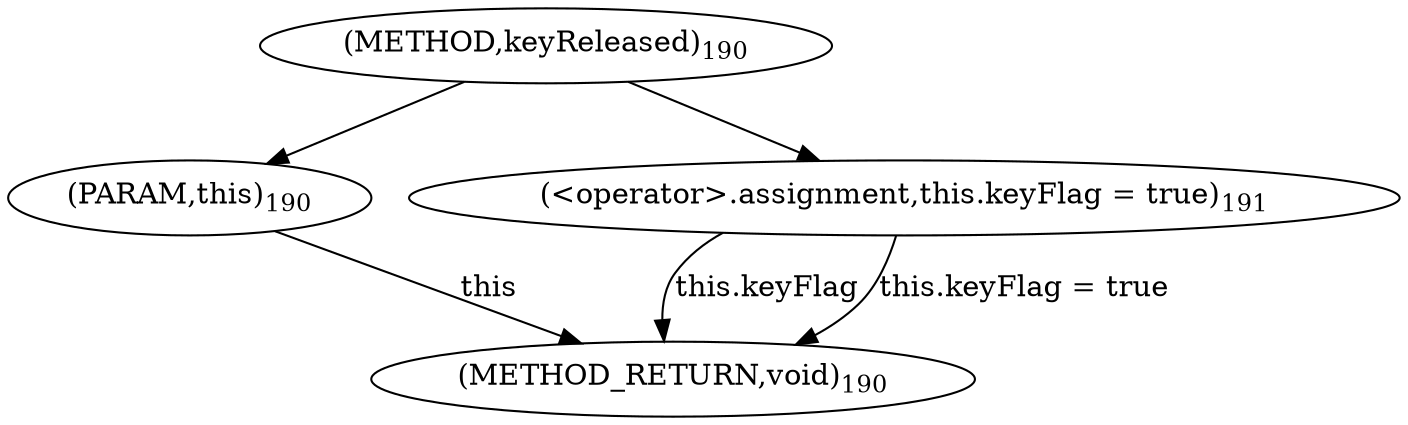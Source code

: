digraph "keyReleased" {  
"808" [label = <(METHOD,keyReleased)<SUB>190</SUB>> ]
"818" [label = <(METHOD_RETURN,void)<SUB>190</SUB>> ]
"809" [label = <(PARAM,this)<SUB>190</SUB>> ]
"811" [label = <(&lt;operator&gt;.assignment,this.keyFlag = true)<SUB>191</SUB>> ]
"811" [label = <(&lt;operator&gt;.assignment,this.keyFlag = true)<SUB>191</SUB>> ]
"811" [label = <(&lt;operator&gt;.assignment,this.keyFlag = true)<SUB>191</SUB>> ]
  "809" -> "818"  [ label = "this"] 
  "811" -> "818"  [ label = "this.keyFlag"] 
  "811" -> "818"  [ label = "this.keyFlag = true"] 
  "808" -> "809" 
  "808" -> "811" 
}
